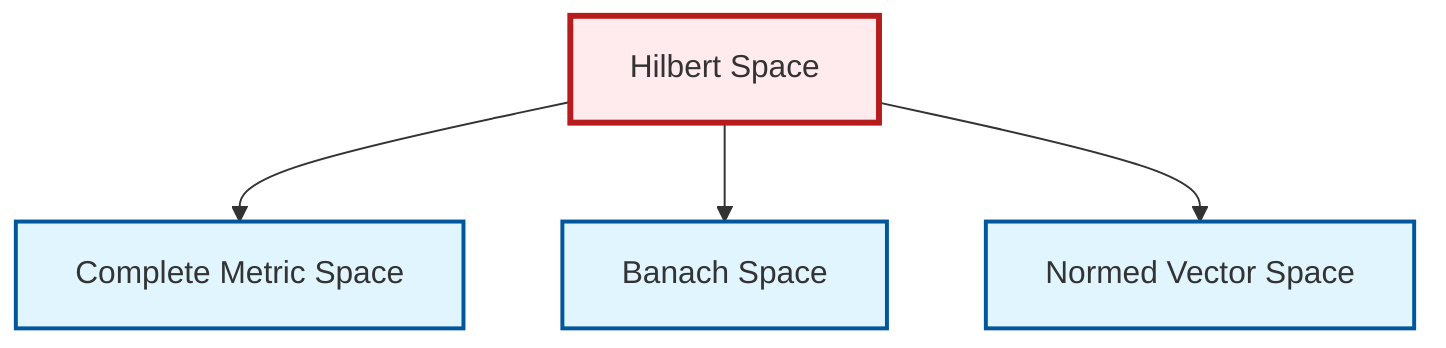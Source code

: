 graph TD
    classDef definition fill:#e1f5fe,stroke:#01579b,stroke-width:2px
    classDef theorem fill:#f3e5f5,stroke:#4a148c,stroke-width:2px
    classDef axiom fill:#fff3e0,stroke:#e65100,stroke-width:2px
    classDef example fill:#e8f5e9,stroke:#1b5e20,stroke-width:2px
    classDef current fill:#ffebee,stroke:#b71c1c,stroke-width:3px
    def-normed-vector-space["Normed Vector Space"]:::definition
    def-complete-metric-space["Complete Metric Space"]:::definition
    def-hilbert-space["Hilbert Space"]:::definition
    def-banach-space["Banach Space"]:::definition
    def-hilbert-space --> def-complete-metric-space
    def-hilbert-space --> def-banach-space
    def-hilbert-space --> def-normed-vector-space
    class def-hilbert-space current